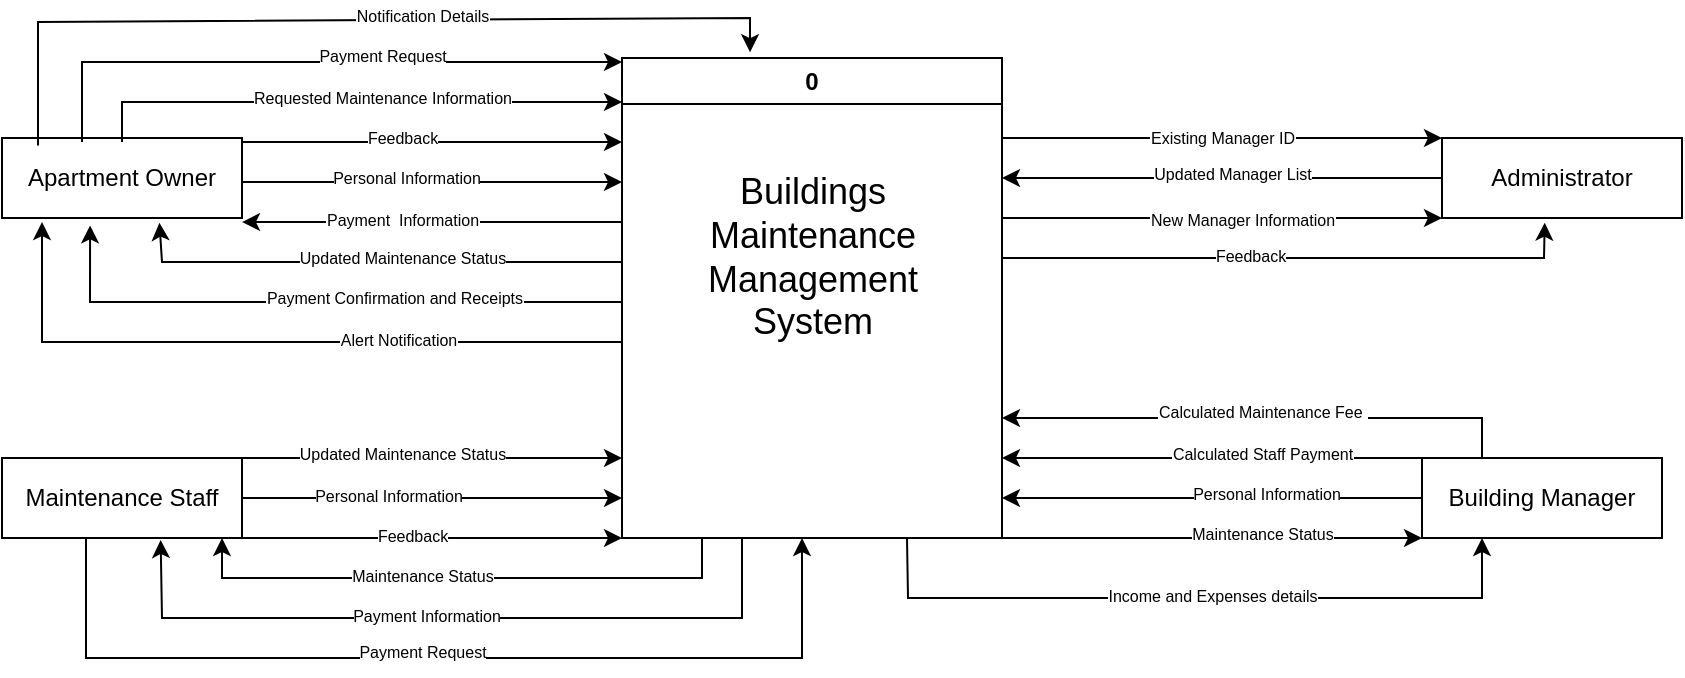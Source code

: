 <mxfile version="21.2.1" type="device" pages="2">
  <diagram name="Context Diagram" id="oFvQ2R1VrvWIncI7ZITo">
    <mxGraphModel dx="1020" dy="504" grid="1" gridSize="10" guides="1" tooltips="1" connect="1" arrows="1" fold="1" page="1" pageScale="1" pageWidth="850" pageHeight="1100" math="0" shadow="0">
      <root>
        <mxCell id="0" />
        <mxCell id="1" parent="0" />
        <mxCell id="L3Pe8TDeBO3ooyxJ8gfL-2" value="0" style="swimlane;whiteSpace=wrap;html=1;" parent="1" vertex="1">
          <mxGeometry x="310" y="120" width="190" height="240" as="geometry">
            <mxRectangle x="310" y="120" width="50" height="30" as="alternateBounds" />
          </mxGeometry>
        </mxCell>
        <mxCell id="L3Pe8TDeBO3ooyxJ8gfL-3" value="&lt;font style=&quot;font-size: 18px;&quot;&gt;Buildings &lt;br&gt;Maintenance &lt;br&gt;Management &lt;br&gt;System&lt;/font&gt;" style="text;html=1;align=center;verticalAlign=middle;resizable=0;points=[];autosize=1;strokeColor=none;fillColor=none;" parent="L3Pe8TDeBO3ooyxJ8gfL-2" vertex="1">
          <mxGeometry x="30" y="50" width="130" height="100" as="geometry" />
        </mxCell>
        <mxCell id="L3Pe8TDeBO3ooyxJ8gfL-5" value="Apartment Owner" style="rounded=0;whiteSpace=wrap;html=1;" parent="1" vertex="1">
          <mxGeometry y="160" width="120" height="40" as="geometry" />
        </mxCell>
        <mxCell id="L3Pe8TDeBO3ooyxJ8gfL-6" value="Maintenance Staff" style="rounded=0;whiteSpace=wrap;html=1;" parent="1" vertex="1">
          <mxGeometry y="320" width="120" height="40" as="geometry" />
        </mxCell>
        <mxCell id="L3Pe8TDeBO3ooyxJ8gfL-7" value="Administrator" style="rounded=0;whiteSpace=wrap;html=1;" parent="1" vertex="1">
          <mxGeometry x="720" y="160" width="120" height="40" as="geometry" />
        </mxCell>
        <mxCell id="L3Pe8TDeBO3ooyxJ8gfL-8" value="Building Manager" style="rounded=0;whiteSpace=wrap;html=1;" parent="1" vertex="1">
          <mxGeometry x="710" y="320" width="120" height="40" as="geometry" />
        </mxCell>
        <mxCell id="L3Pe8TDeBO3ooyxJ8gfL-11" value="" style="endArrow=classic;html=1;rounded=0;exitX=1;exitY=0;exitDx=0;exitDy=0;" parent="1" edge="1">
          <mxGeometry width="50" height="50" relative="1" as="geometry">
            <mxPoint x="120" y="162.01" as="sourcePoint" />
            <mxPoint x="310" y="162.01" as="targetPoint" />
          </mxGeometry>
        </mxCell>
        <mxCell id="iXkDOshVwGl5i9kmInNc-6" value="&lt;font style=&quot;font-size: 8px;&quot;&gt;Feedback&lt;/font&gt;" style="edgeLabel;html=1;align=center;verticalAlign=middle;resizable=0;points=[];" parent="L3Pe8TDeBO3ooyxJ8gfL-11" vertex="1" connectable="0">
          <mxGeometry x="-0.484" y="3" relative="1" as="geometry">
            <mxPoint x="31" as="offset" />
          </mxGeometry>
        </mxCell>
        <mxCell id="L3Pe8TDeBO3ooyxJ8gfL-14" value="" style="endArrow=classic;html=1;rounded=0;exitX=1;exitY=0.5;exitDx=0;exitDy=0;" parent="1" edge="1">
          <mxGeometry width="50" height="50" relative="1" as="geometry">
            <mxPoint x="120" y="182.01" as="sourcePoint" />
            <mxPoint x="310" y="182.01" as="targetPoint" />
          </mxGeometry>
        </mxCell>
        <mxCell id="iXkDOshVwGl5i9kmInNc-1" value="&lt;font style=&quot;font-size: 8px;&quot;&gt;Personal Information&lt;/font&gt;" style="edgeLabel;html=1;align=center;verticalAlign=middle;resizable=0;points=[];" parent="L3Pe8TDeBO3ooyxJ8gfL-14" vertex="1" connectable="0">
          <mxGeometry x="-0.137" y="3" relative="1" as="geometry">
            <mxPoint as="offset" />
          </mxGeometry>
        </mxCell>
        <mxCell id="L3Pe8TDeBO3ooyxJ8gfL-18" value="" style="endArrow=classic;html=1;rounded=0;entryX=0;entryY=0.25;entryDx=0;entryDy=0;exitX=0.5;exitY=0;exitDx=0;exitDy=0;" parent="1" edge="1">
          <mxGeometry width="50" height="50" relative="1" as="geometry">
            <mxPoint x="60" y="162.01" as="sourcePoint" />
            <mxPoint x="310" y="142.01" as="targetPoint" />
            <Array as="points">
              <mxPoint x="60" y="142.01" />
            </Array>
          </mxGeometry>
        </mxCell>
        <mxCell id="iXkDOshVwGl5i9kmInNc-10" value="&lt;font style=&quot;font-size: 8px;&quot;&gt;Requested Maintenance Information&lt;/font&gt;" style="edgeLabel;html=1;align=center;verticalAlign=middle;resizable=0;points=[];" parent="L3Pe8TDeBO3ooyxJ8gfL-18" vertex="1" connectable="0">
          <mxGeometry x="-0.007" y="3" relative="1" as="geometry">
            <mxPoint x="16" as="offset" />
          </mxGeometry>
        </mxCell>
        <mxCell id="L3Pe8TDeBO3ooyxJ8gfL-35" value="" style="endArrow=classic;html=1;rounded=0;exitX=1;exitY=0.5;exitDx=0;exitDy=0;" parent="1" source="L3Pe8TDeBO3ooyxJ8gfL-6" edge="1">
          <mxGeometry width="50" height="50" relative="1" as="geometry">
            <mxPoint x="170" y="380" as="sourcePoint" />
            <mxPoint x="310" y="340" as="targetPoint" />
          </mxGeometry>
        </mxCell>
        <mxCell id="iXkDOshVwGl5i9kmInNc-3" value="&lt;font style=&quot;font-size: 8px;&quot;&gt;Personal Information&lt;/font&gt;" style="edgeLabel;html=1;align=center;verticalAlign=middle;resizable=0;points=[];" parent="L3Pe8TDeBO3ooyxJ8gfL-35" vertex="1" connectable="0">
          <mxGeometry x="-0.232" y="2" relative="1" as="geometry">
            <mxPoint as="offset" />
          </mxGeometry>
        </mxCell>
        <mxCell id="L3Pe8TDeBO3ooyxJ8gfL-38" value="" style="endArrow=classic;html=1;rounded=0;exitX=1;exitY=0;exitDx=0;exitDy=0;" parent="1" source="L3Pe8TDeBO3ooyxJ8gfL-6" edge="1">
          <mxGeometry width="50" height="50" relative="1" as="geometry">
            <mxPoint x="170" y="460" as="sourcePoint" />
            <mxPoint x="310" y="320" as="targetPoint" />
          </mxGeometry>
        </mxCell>
        <mxCell id="iXkDOshVwGl5i9kmInNc-18" value="&lt;font style=&quot;font-size: 8px;&quot;&gt;Updated Maintenance Status&lt;/font&gt;" style="edgeLabel;html=1;align=center;verticalAlign=middle;resizable=0;points=[];" parent="L3Pe8TDeBO3ooyxJ8gfL-38" vertex="1" connectable="0">
          <mxGeometry x="-0.337" y="3" relative="1" as="geometry">
            <mxPoint x="17" as="offset" />
          </mxGeometry>
        </mxCell>
        <mxCell id="L3Pe8TDeBO3ooyxJ8gfL-40" value="" style="endArrow=classic;html=1;rounded=0;entryX=0;entryY=1;entryDx=0;entryDy=0;exitX=1;exitY=1;exitDx=0;exitDy=0;" parent="1" source="L3Pe8TDeBO3ooyxJ8gfL-6" target="L3Pe8TDeBO3ooyxJ8gfL-2" edge="1">
          <mxGeometry width="50" height="50" relative="1" as="geometry">
            <mxPoint x="260" y="470" as="sourcePoint" />
            <mxPoint x="310" y="420" as="targetPoint" />
          </mxGeometry>
        </mxCell>
        <mxCell id="iXkDOshVwGl5i9kmInNc-30" value="&lt;font style=&quot;font-size: 8px;&quot;&gt;Feedback&lt;/font&gt;" style="edgeLabel;html=1;align=center;verticalAlign=middle;resizable=0;points=[];" parent="L3Pe8TDeBO3ooyxJ8gfL-40" vertex="1" connectable="0">
          <mxGeometry x="-0.105" y="2" relative="1" as="geometry">
            <mxPoint as="offset" />
          </mxGeometry>
        </mxCell>
        <mxCell id="L3Pe8TDeBO3ooyxJ8gfL-46" value="" style="endArrow=classic;html=1;rounded=0;entryX=1;entryY=0.25;entryDx=0;entryDy=0;exitX=0;exitY=0.5;exitDx=0;exitDy=0;" parent="1" source="L3Pe8TDeBO3ooyxJ8gfL-7" target="L3Pe8TDeBO3ooyxJ8gfL-2" edge="1">
          <mxGeometry width="50" height="50" relative="1" as="geometry">
            <mxPoint x="600" y="280" as="sourcePoint" />
            <mxPoint x="650" y="230" as="targetPoint" />
          </mxGeometry>
        </mxCell>
        <mxCell id="iXkDOshVwGl5i9kmInNc-45" value="&lt;font style=&quot;font-size: 8px;&quot;&gt;Updated Manager List&lt;/font&gt;" style="edgeLabel;html=1;align=center;verticalAlign=middle;resizable=0;points=[];" parent="L3Pe8TDeBO3ooyxJ8gfL-46" vertex="1" connectable="0">
          <mxGeometry x="0.154" y="-3" relative="1" as="geometry">
            <mxPoint x="22" as="offset" />
          </mxGeometry>
        </mxCell>
        <mxCell id="L3Pe8TDeBO3ooyxJ8gfL-54" value="" style="endArrow=classic;html=1;rounded=0;exitX=0;exitY=0;exitDx=0;exitDy=0;" parent="1" source="L3Pe8TDeBO3ooyxJ8gfL-8" edge="1">
          <mxGeometry width="50" height="50" relative="1" as="geometry">
            <mxPoint x="630" y="330" as="sourcePoint" />
            <mxPoint x="500" y="320" as="targetPoint" />
          </mxGeometry>
        </mxCell>
        <mxCell id="iXkDOshVwGl5i9kmInNc-31" value="&lt;span style=&quot;font-size: 8px;&quot;&gt;Calculated Staff Payment&lt;/span&gt;" style="edgeLabel;html=1;align=center;verticalAlign=middle;resizable=0;points=[];" parent="L3Pe8TDeBO3ooyxJ8gfL-54" vertex="1" connectable="0">
          <mxGeometry x="-0.086" y="-3" relative="1" as="geometry">
            <mxPoint x="16" as="offset" />
          </mxGeometry>
        </mxCell>
        <mxCell id="L3Pe8TDeBO3ooyxJ8gfL-56" value="" style="endArrow=classic;html=1;rounded=0;exitX=0;exitY=0.5;exitDx=0;exitDy=0;" parent="1" source="L3Pe8TDeBO3ooyxJ8gfL-8" edge="1">
          <mxGeometry width="50" height="50" relative="1" as="geometry">
            <mxPoint x="660" y="410" as="sourcePoint" />
            <mxPoint x="500" y="340" as="targetPoint" />
          </mxGeometry>
        </mxCell>
        <mxCell id="iXkDOshVwGl5i9kmInNc-4" value="&lt;font style=&quot;font-size: 8px;&quot;&gt;Personal Information&lt;/font&gt;" style="edgeLabel;html=1;align=center;verticalAlign=middle;resizable=0;points=[];" parent="L3Pe8TDeBO3ooyxJ8gfL-56" vertex="1" connectable="0">
          <mxGeometry x="-0.257" y="-3" relative="1" as="geometry">
            <mxPoint as="offset" />
          </mxGeometry>
        </mxCell>
        <mxCell id="L3Pe8TDeBO3ooyxJ8gfL-72" value="" style="endArrow=classic;html=1;rounded=0;entryX=0.656;entryY=1.008;entryDx=0;entryDy=0;entryPerimeter=0;" parent="1" edge="1">
          <mxGeometry width="50" height="50" relative="1" as="geometry">
            <mxPoint x="310" y="222.01" as="sourcePoint" />
            <mxPoint x="78.72" y="202.33" as="targetPoint" />
            <Array as="points">
              <mxPoint x="80" y="222.01" />
            </Array>
          </mxGeometry>
        </mxCell>
        <mxCell id="iXkDOshVwGl5i9kmInNc-12" value="&lt;span style=&quot;font-size: 8px;&quot;&gt;Updated Maintenance Status&lt;/span&gt;" style="edgeLabel;html=1;align=center;verticalAlign=middle;resizable=0;points=[];" parent="L3Pe8TDeBO3ooyxJ8gfL-72" vertex="1" connectable="0">
          <mxGeometry x="0.121" y="-3" relative="1" as="geometry">
            <mxPoint x="30" as="offset" />
          </mxGeometry>
        </mxCell>
        <mxCell id="L3Pe8TDeBO3ooyxJ8gfL-74" value="" style="endArrow=classic;html=1;rounded=0;entryX=0.367;entryY=1.042;entryDx=0;entryDy=0;entryPerimeter=0;" parent="1" edge="1">
          <mxGeometry width="50" height="50" relative="1" as="geometry">
            <mxPoint x="310" y="242.01" as="sourcePoint" />
            <mxPoint x="44.04" y="203.69" as="targetPoint" />
            <Array as="points">
              <mxPoint x="44" y="242.01" />
            </Array>
          </mxGeometry>
        </mxCell>
        <mxCell id="iXkDOshVwGl5i9kmInNc-13" value="&lt;font style=&quot;font-size: 8px;&quot;&gt;Payment Confirmation and Receipts&lt;/font&gt;" style="edgeLabel;html=1;align=center;verticalAlign=middle;resizable=0;points=[];" parent="L3Pe8TDeBO3ooyxJ8gfL-74" vertex="1" connectable="0">
          <mxGeometry x="-0.251" y="-3" relative="1" as="geometry">
            <mxPoint as="offset" />
          </mxGeometry>
        </mxCell>
        <mxCell id="L3Pe8TDeBO3ooyxJ8gfL-79" value="" style="endArrow=classic;html=1;rounded=0;" parent="1" edge="1">
          <mxGeometry width="50" height="50" relative="1" as="geometry">
            <mxPoint x="350" y="360" as="sourcePoint" />
            <mxPoint x="110" y="360" as="targetPoint" />
            <Array as="points">
              <mxPoint x="350" y="380" />
              <mxPoint x="110" y="380" />
            </Array>
          </mxGeometry>
        </mxCell>
        <mxCell id="iXkDOshVwGl5i9kmInNc-27" value="&lt;font style=&quot;font-size: 8px;&quot;&gt;Maintenance Status&lt;/font&gt;" style="edgeLabel;html=1;align=center;verticalAlign=middle;resizable=0;points=[];" parent="L3Pe8TDeBO3ooyxJ8gfL-79" vertex="1" connectable="0">
          <mxGeometry x="-0.414" y="-2" relative="1" as="geometry">
            <mxPoint x="-78" as="offset" />
          </mxGeometry>
        </mxCell>
        <mxCell id="L3Pe8TDeBO3ooyxJ8gfL-81" value="" style="endArrow=classic;html=1;rounded=0;entryX=0.661;entryY=1.025;entryDx=0;entryDy=0;entryPerimeter=0;" parent="1" target="L3Pe8TDeBO3ooyxJ8gfL-6" edge="1">
          <mxGeometry width="50" height="50" relative="1" as="geometry">
            <mxPoint x="370" y="360" as="sourcePoint" />
            <mxPoint x="480" y="440" as="targetPoint" />
            <Array as="points">
              <mxPoint x="370" y="400" />
              <mxPoint x="80" y="400" />
            </Array>
          </mxGeometry>
        </mxCell>
        <mxCell id="iXkDOshVwGl5i9kmInNc-33" value="&lt;span style=&quot;font-size: 8px;&quot;&gt;Payment Information&lt;/span&gt;" style="edgeLabel;html=1;align=center;verticalAlign=middle;resizable=0;points=[];" parent="L3Pe8TDeBO3ooyxJ8gfL-81" vertex="1" connectable="0">
          <mxGeometry x="0.073" y="-2" relative="1" as="geometry">
            <mxPoint as="offset" />
          </mxGeometry>
        </mxCell>
        <mxCell id="L3Pe8TDeBO3ooyxJ8gfL-83" value="" style="endArrow=classic;html=1;rounded=0;entryX=0.428;entryY=1.058;entryDx=0;entryDy=0;entryPerimeter=0;" parent="1" target="L3Pe8TDeBO3ooyxJ8gfL-7" edge="1">
          <mxGeometry width="50" height="50" relative="1" as="geometry">
            <mxPoint x="500" y="220" as="sourcePoint" />
            <mxPoint x="771" y="200" as="targetPoint" />
            <Array as="points">
              <mxPoint x="771" y="220" />
            </Array>
          </mxGeometry>
        </mxCell>
        <mxCell id="iXkDOshVwGl5i9kmInNc-41" value="&lt;font style=&quot;font-size: 8px;&quot;&gt;Feedback&lt;/font&gt;" style="edgeLabel;html=1;align=center;verticalAlign=middle;resizable=0;points=[];" parent="L3Pe8TDeBO3ooyxJ8gfL-83" vertex="1" connectable="0">
          <mxGeometry x="-0.141" y="2" relative="1" as="geometry">
            <mxPoint as="offset" />
          </mxGeometry>
        </mxCell>
        <mxCell id="L3Pe8TDeBO3ooyxJ8gfL-86" value="" style="endArrow=classic;html=1;rounded=0;entryX=0.25;entryY=1;entryDx=0;entryDy=0;exitX=0.75;exitY=1;exitDx=0;exitDy=0;" parent="1" source="L3Pe8TDeBO3ooyxJ8gfL-2" target="L3Pe8TDeBO3ooyxJ8gfL-8" edge="1">
          <mxGeometry width="50" height="50" relative="1" as="geometry">
            <mxPoint x="480" y="360" as="sourcePoint" />
            <mxPoint x="700" y="410" as="targetPoint" />
            <Array as="points">
              <mxPoint x="453" y="390" />
              <mxPoint x="740" y="390" />
            </Array>
          </mxGeometry>
        </mxCell>
        <mxCell id="iXkDOshVwGl5i9kmInNc-32" value="&lt;font style=&quot;font-size: 8px;&quot;&gt;Income and Expenses details&lt;/font&gt;" style="edgeLabel;html=1;align=center;verticalAlign=middle;resizable=0;points=[];" parent="L3Pe8TDeBO3ooyxJ8gfL-86" vertex="1" connectable="0">
          <mxGeometry x="-0.067" y="2" relative="1" as="geometry">
            <mxPoint x="20" as="offset" />
          </mxGeometry>
        </mxCell>
        <mxCell id="iXkDOshVwGl5i9kmInNc-14" value="" style="endArrow=classic;html=1;rounded=0;" parent="1" edge="1">
          <mxGeometry width="50" height="50" relative="1" as="geometry">
            <mxPoint x="40" y="162.01" as="sourcePoint" />
            <mxPoint x="310" y="122.01" as="targetPoint" />
            <Array as="points">
              <mxPoint x="40" y="122.01" />
            </Array>
          </mxGeometry>
        </mxCell>
        <mxCell id="iXkDOshVwGl5i9kmInNc-15" value="&lt;font style=&quot;font-size: 8px;&quot;&gt;Payment Request&lt;/font&gt;" style="edgeLabel;html=1;align=center;verticalAlign=middle;resizable=0;points=[];" parent="iXkDOshVwGl5i9kmInNc-14" vertex="1" connectable="0">
          <mxGeometry x="0.045" y="4" relative="1" as="geometry">
            <mxPoint x="28" as="offset" />
          </mxGeometry>
        </mxCell>
        <mxCell id="iXkDOshVwGl5i9kmInNc-16" value="" style="endArrow=classic;html=1;rounded=0;entryX=1;entryY=1;entryDx=0;entryDy=0;exitX=0;exitY=0.5;exitDx=0;exitDy=0;" parent="1" edge="1">
          <mxGeometry width="50" height="50" relative="1" as="geometry">
            <mxPoint x="310" y="202.01" as="sourcePoint" />
            <mxPoint x="120" y="202.01" as="targetPoint" />
          </mxGeometry>
        </mxCell>
        <mxCell id="iXkDOshVwGl5i9kmInNc-17" value="&lt;font style=&quot;font-size: 8px;&quot;&gt;Payment&amp;nbsp; Information&lt;/font&gt;" style="edgeLabel;html=1;align=center;verticalAlign=middle;resizable=0;points=[];" parent="iXkDOshVwGl5i9kmInNc-16" vertex="1" connectable="0">
          <mxGeometry x="-0.126" y="-2" relative="1" as="geometry">
            <mxPoint x="-27" as="offset" />
          </mxGeometry>
        </mxCell>
        <mxCell id="iXkDOshVwGl5i9kmInNc-19" value="" style="endArrow=classic;html=1;rounded=0;exitX=0.15;exitY=0.042;exitDx=0;exitDy=0;exitPerimeter=0;entryX=0.337;entryY=-0.012;entryDx=0;entryDy=0;entryPerimeter=0;" parent="1" target="L3Pe8TDeBO3ooyxJ8gfL-2" edge="1">
          <mxGeometry width="50" height="50" relative="1" as="geometry">
            <mxPoint x="18" y="163.69" as="sourcePoint" />
            <mxPoint x="380" y="100" as="targetPoint" />
            <Array as="points">
              <mxPoint x="18" y="102.01" />
              <mxPoint x="374" y="100" />
            </Array>
          </mxGeometry>
        </mxCell>
        <mxCell id="iXkDOshVwGl5i9kmInNc-20" value="&lt;font style=&quot;font-size: 8px;&quot;&gt;Notification Details&lt;/font&gt;" style="edgeLabel;html=1;align=center;verticalAlign=middle;resizable=0;points=[];" parent="iXkDOshVwGl5i9kmInNc-19" vertex="1" connectable="0">
          <mxGeometry x="-0.183" y="4" relative="1" as="geometry">
            <mxPoint x="76" as="offset" />
          </mxGeometry>
        </mxCell>
        <mxCell id="iXkDOshVwGl5i9kmInNc-25" value="" style="endArrow=classic;html=1;rounded=0;exitX=0;exitY=0.75;exitDx=0;exitDy=0;" parent="1" edge="1">
          <mxGeometry width="50" height="50" relative="1" as="geometry">
            <mxPoint x="310" y="262.01" as="sourcePoint" />
            <mxPoint x="20" y="202.01" as="targetPoint" />
            <Array as="points">
              <mxPoint x="20" y="262.01" />
            </Array>
          </mxGeometry>
        </mxCell>
        <mxCell id="iXkDOshVwGl5i9kmInNc-26" value="&lt;font style=&quot;font-size: 8px;&quot;&gt;Alert Notification&lt;/font&gt;" style="edgeLabel;html=1;align=center;verticalAlign=middle;resizable=0;points=[];" parent="iXkDOshVwGl5i9kmInNc-25" vertex="1" connectable="0">
          <mxGeometry x="-0.36" y="-2" relative="1" as="geometry">
            <mxPoint as="offset" />
          </mxGeometry>
        </mxCell>
        <mxCell id="iXkDOshVwGl5i9kmInNc-36" value="" style="endArrow=classic;html=1;rounded=0;exitX=0.35;exitY=0.992;exitDx=0;exitDy=0;exitPerimeter=0;" parent="1" source="L3Pe8TDeBO3ooyxJ8gfL-6" edge="1">
          <mxGeometry width="50" height="50" relative="1" as="geometry">
            <mxPoint x="220" y="500" as="sourcePoint" />
            <mxPoint x="400" y="360" as="targetPoint" />
            <Array as="points">
              <mxPoint x="42" y="420" />
              <mxPoint x="400" y="420" />
            </Array>
          </mxGeometry>
        </mxCell>
        <mxCell id="iXkDOshVwGl5i9kmInNc-37" value="&lt;font style=&quot;font-size: 8px;&quot;&gt;Payment Request&lt;/font&gt;" style="edgeLabel;html=1;align=center;verticalAlign=middle;resizable=0;points=[];" parent="iXkDOshVwGl5i9kmInNc-36" vertex="1" connectable="0">
          <mxGeometry x="-0.087" y="4" relative="1" as="geometry">
            <mxPoint x="10" as="offset" />
          </mxGeometry>
        </mxCell>
        <mxCell id="iXkDOshVwGl5i9kmInNc-38" value="" style="endArrow=classic;html=1;rounded=0;exitX=1;exitY=1;exitDx=0;exitDy=0;" parent="1" source="L3Pe8TDeBO3ooyxJ8gfL-2" edge="1">
          <mxGeometry width="50" height="50" relative="1" as="geometry">
            <mxPoint x="660" y="410" as="sourcePoint" />
            <mxPoint x="710" y="360" as="targetPoint" />
          </mxGeometry>
        </mxCell>
        <mxCell id="iXkDOshVwGl5i9kmInNc-39" value="&lt;font style=&quot;font-size: 8px;&quot;&gt;Maintenance Status&lt;/font&gt;" style="edgeLabel;html=1;align=center;verticalAlign=middle;resizable=0;points=[];" parent="iXkDOshVwGl5i9kmInNc-38" vertex="1" connectable="0">
          <mxGeometry x="-0.219" y="3" relative="1" as="geometry">
            <mxPoint x="48" as="offset" />
          </mxGeometry>
        </mxCell>
        <mxCell id="iXkDOshVwGl5i9kmInNc-43" value="" style="endArrow=classic;html=1;rounded=0;" parent="1" edge="1">
          <mxGeometry width="50" height="50" relative="1" as="geometry">
            <mxPoint x="500" y="200" as="sourcePoint" />
            <mxPoint x="720" y="200" as="targetPoint" />
          </mxGeometry>
        </mxCell>
        <mxCell id="iXkDOshVwGl5i9kmInNc-44" value="&lt;font style=&quot;font-size: 8px;&quot;&gt;New Manager Information&lt;/font&gt;" style="edgeLabel;html=1;align=center;verticalAlign=middle;resizable=0;points=[];" parent="iXkDOshVwGl5i9kmInNc-43" vertex="1" connectable="0">
          <mxGeometry x="0.154" relative="1" as="geometry">
            <mxPoint x="-7" as="offset" />
          </mxGeometry>
        </mxCell>
        <mxCell id="iXkDOshVwGl5i9kmInNc-46" value="" style="endArrow=classic;html=1;rounded=0;entryX=0;entryY=0;entryDx=0;entryDy=0;" parent="1" target="L3Pe8TDeBO3ooyxJ8gfL-7" edge="1">
          <mxGeometry width="50" height="50" relative="1" as="geometry">
            <mxPoint x="500" y="160" as="sourcePoint" />
            <mxPoint x="550" y="110" as="targetPoint" />
          </mxGeometry>
        </mxCell>
        <mxCell id="iXkDOshVwGl5i9kmInNc-47" value="&lt;font style=&quot;font-size: 8px;&quot;&gt;Existing Manager ID&lt;/font&gt;" style="edgeLabel;html=1;align=center;verticalAlign=middle;resizable=0;points=[];" parent="iXkDOshVwGl5i9kmInNc-46" vertex="1" connectable="0">
          <mxGeometry x="-0.236" y="1" relative="1" as="geometry">
            <mxPoint x="26" as="offset" />
          </mxGeometry>
        </mxCell>
        <mxCell id="k1xyio1dSLziHlpzpzPS-1" value="" style="endArrow=classic;html=1;rounded=0;exitX=0.25;exitY=0;exitDx=0;exitDy=0;entryX=1;entryY=0.75;entryDx=0;entryDy=0;" parent="1" source="L3Pe8TDeBO3ooyxJ8gfL-8" target="L3Pe8TDeBO3ooyxJ8gfL-2" edge="1">
          <mxGeometry width="50" height="50" relative="1" as="geometry">
            <mxPoint x="670" y="300" as="sourcePoint" />
            <mxPoint x="720" y="250" as="targetPoint" />
            <Array as="points">
              <mxPoint x="740" y="300" />
            </Array>
          </mxGeometry>
        </mxCell>
        <mxCell id="00qFBZFcrMwOg4KirUq9-1" value="&lt;font style=&quot;font-size: 8px;&quot;&gt;Calculated Maintenance Fee&amp;nbsp;&lt;/font&gt;" style="edgeLabel;html=1;align=center;verticalAlign=middle;resizable=0;points=[];" parent="k1xyio1dSLziHlpzpzPS-1" vertex="1" connectable="0">
          <mxGeometry x="-0.1" y="-4" relative="1" as="geometry">
            <mxPoint x="-13" as="offset" />
          </mxGeometry>
        </mxCell>
      </root>
    </mxGraphModel>
  </diagram>
  <diagram id="xZYGLzNTDgtjCNvcOk3b" name="Level 0 Diagram">
    <mxGraphModel dx="1870" dy="504" grid="1" gridSize="10" guides="1" tooltips="1" connect="1" arrows="1" fold="1" page="1" pageScale="1" pageWidth="850" pageHeight="1100" math="0" shadow="0">
      <root>
        <mxCell id="0" />
        <mxCell id="1" parent="0" />
        <mxCell id="1H-J1vnFLVmHR9oLHASM-1" value="1" style="swimlane;whiteSpace=wrap;html=1;" parent="1" vertex="1">
          <mxGeometry x="390" y="260" width="80" height="80" as="geometry" />
        </mxCell>
        <mxCell id="1H-J1vnFLVmHR9oLHASM-2" value="&lt;font style=&quot;font-size: 10px;&quot;&gt;Register &lt;br&gt;Apartment&lt;br&gt;Owner&lt;/font&gt;" style="text;html=1;align=center;verticalAlign=middle;resizable=0;points=[];autosize=1;strokeColor=none;fillColor=none;" parent="1H-J1vnFLVmHR9oLHASM-1" vertex="1">
          <mxGeometry x="5" y="20" width="70" height="60" as="geometry" />
        </mxCell>
        <mxCell id="1H-J1vnFLVmHR9oLHASM-3" value="2" style="swimlane;whiteSpace=wrap;html=1;" parent="1" vertex="1">
          <mxGeometry x="390" y="10" width="80" height="80" as="geometry" />
        </mxCell>
        <mxCell id="1H-J1vnFLVmHR9oLHASM-4" value="&lt;span style=&quot;font-size: 10px;&quot;&gt;Register &lt;br&gt;Staff&lt;/span&gt;" style="text;html=1;align=center;verticalAlign=middle;resizable=0;points=[];autosize=1;strokeColor=none;fillColor=none;" parent="1H-J1vnFLVmHR9oLHASM-3" vertex="1">
          <mxGeometry x="5" y="30" width="60" height="40" as="geometry" />
        </mxCell>
        <mxCell id="1H-J1vnFLVmHR9oLHASM-6" value="3" style="swimlane;whiteSpace=wrap;html=1;" parent="1" vertex="1">
          <mxGeometry x="380" y="520" width="80" height="80" as="geometry" />
        </mxCell>
        <mxCell id="1H-J1vnFLVmHR9oLHASM-7" value="&lt;span style=&quot;font-size: 10px;&quot;&gt;Register&amp;nbsp;&lt;br&gt;Manager&lt;br&gt;&lt;/span&gt;" style="text;html=1;align=center;verticalAlign=middle;resizable=0;points=[];autosize=1;strokeColor=none;fillColor=none;" parent="1H-J1vnFLVmHR9oLHASM-6" vertex="1">
          <mxGeometry x="10" y="30" width="60" height="40" as="geometry" />
        </mxCell>
        <mxCell id="fLZH7KaSckWpPYL4Rc24-4" style="edgeStyle=orthogonalEdgeStyle;rounded=0;orthogonalLoop=1;jettySize=auto;html=1;exitX=0;exitY=0.75;exitDx=0;exitDy=0;entryX=0;entryY=0.5;entryDx=0;entryDy=0;" parent="1" source="1H-J1vnFLVmHR9oLHASM-8" target="1H-J1vnFLVmHR9oLHASM-32" edge="1">
          <mxGeometry relative="1" as="geometry">
            <Array as="points">
              <mxPoint x="-40" y="180" />
              <mxPoint x="-40" y="535" />
            </Array>
          </mxGeometry>
        </mxCell>
        <mxCell id="fLZH7KaSckWpPYL4Rc24-5" value="&lt;font style=&quot;font-size: 8px;&quot;&gt;Maintenance status&lt;/font&gt;" style="edgeLabel;html=1;align=center;verticalAlign=middle;resizable=0;points=[];" parent="fLZH7KaSckWpPYL4Rc24-4" vertex="1" connectable="0">
          <mxGeometry x="0.712" y="-2" relative="1" as="geometry">
            <mxPoint x="29" y="-2" as="offset" />
          </mxGeometry>
        </mxCell>
        <mxCell id="1H-J1vnFLVmHR9oLHASM-8" value="4" style="swimlane;whiteSpace=wrap;html=1;startSize=23;" parent="1" vertex="1">
          <mxGeometry x="170" y="120" width="80" height="80" as="geometry" />
        </mxCell>
        <mxCell id="1H-J1vnFLVmHR9oLHASM-9" value="&lt;span style=&quot;font-size: 10px;&quot;&gt;Create&amp;nbsp;&lt;br&gt;Request&lt;br&gt;&lt;/span&gt;" style="text;html=1;align=center;verticalAlign=middle;resizable=0;points=[];autosize=1;strokeColor=none;fillColor=none;" parent="1H-J1vnFLVmHR9oLHASM-8" vertex="1">
          <mxGeometry x="10" y="30" width="60" height="40" as="geometry" />
        </mxCell>
        <mxCell id="1H-J1vnFLVmHR9oLHASM-11" value="D1" style="swimlane;horizontal=0;whiteSpace=wrap;html=1;" parent="1" vertex="1">
          <mxGeometry x="590" y="280" width="80" height="40" as="geometry" />
        </mxCell>
        <mxCell id="1H-J1vnFLVmHR9oLHASM-12" value="&lt;font style=&quot;font-size: 10px;&quot;&gt;Owners&lt;/font&gt;" style="text;html=1;align=center;verticalAlign=middle;resizable=0;points=[];autosize=1;strokeColor=none;fillColor=none;" parent="1H-J1vnFLVmHR9oLHASM-11" vertex="1">
          <mxGeometry x="22.5" y="5" width="60" height="30" as="geometry" />
        </mxCell>
        <mxCell id="1H-J1vnFLVmHR9oLHASM-13" value="D2" style="swimlane;horizontal=0;whiteSpace=wrap;html=1;startSize=23;" parent="1" vertex="1">
          <mxGeometry x="700" y="30" width="80" height="40" as="geometry" />
        </mxCell>
        <mxCell id="1H-J1vnFLVmHR9oLHASM-14" value="&lt;font style=&quot;font-size: 10px;&quot;&gt;Staff&lt;/font&gt;" style="text;html=1;align=center;verticalAlign=middle;resizable=0;points=[];autosize=1;strokeColor=none;fillColor=none;" parent="1H-J1vnFLVmHR9oLHASM-13" vertex="1">
          <mxGeometry x="27.5" y="5" width="40" height="30" as="geometry" />
        </mxCell>
        <mxCell id="1H-J1vnFLVmHR9oLHASM-19" value="D3" style="swimlane;horizontal=0;whiteSpace=wrap;html=1;" parent="1" vertex="1">
          <mxGeometry x="590" y="515" width="90" height="40" as="geometry" />
        </mxCell>
        <mxCell id="a_dahPytw1IN6dLLckuR-1" style="edgeStyle=orthogonalEdgeStyle;rounded=0;orthogonalLoop=1;jettySize=auto;html=1;" parent="1H-J1vnFLVmHR9oLHASM-19" edge="1">
          <mxGeometry relative="1" as="geometry">
            <mxPoint x="-120" y="-350" as="targetPoint" />
            <mxPoint x="-440" y="20" as="sourcePoint" />
            <Array as="points">
              <mxPoint x="-460" y="20" />
              <mxPoint x="-460" y="-50" />
              <mxPoint x="190" y="-50" />
              <mxPoint x="190" y="-350" />
            </Array>
          </mxGeometry>
        </mxCell>
        <mxCell id="a_dahPytw1IN6dLLckuR-2" value="&lt;font style=&quot;font-size: 8px;&quot;&gt;Calculated maintenance fee&lt;/font&gt;" style="edgeLabel;html=1;align=center;verticalAlign=middle;resizable=0;points=[];" parent="a_dahPytw1IN6dLLckuR-1" vertex="1" connectable="0">
          <mxGeometry x="-0.038" y="-2" relative="1" as="geometry">
            <mxPoint x="90" y="-207" as="offset" />
          </mxGeometry>
        </mxCell>
        <mxCell id="1H-J1vnFLVmHR9oLHASM-20" value="&lt;font style=&quot;font-size: 10px;&quot;&gt;Managers&lt;/font&gt;" style="text;html=1;align=center;verticalAlign=middle;resizable=0;points=[];autosize=1;strokeColor=none;fillColor=none;" parent="1H-J1vnFLVmHR9oLHASM-19" vertex="1">
          <mxGeometry x="20" y="5" width="70" height="30" as="geometry" />
        </mxCell>
        <mxCell id="1H-J1vnFLVmHR9oLHASM-22" value="" style="endArrow=classic;html=1;rounded=0;entryX=0;entryY=0.5;entryDx=0;entryDy=0;" parent="1" target="1H-J1vnFLVmHR9oLHASM-11" edge="1">
          <mxGeometry width="50" height="50" relative="1" as="geometry">
            <mxPoint x="470" y="300" as="sourcePoint" />
            <mxPoint x="520" y="250" as="targetPoint" />
          </mxGeometry>
        </mxCell>
        <mxCell id="1H-J1vnFLVmHR9oLHASM-23" value="&lt;font style=&quot;font-size: 8px;&quot;&gt;New Owner&lt;/font&gt;" style="edgeLabel;html=1;align=center;verticalAlign=middle;resizable=0;points=[];" parent="1H-J1vnFLVmHR9oLHASM-22" vertex="1" connectable="0">
          <mxGeometry x="-0.14" y="3" relative="1" as="geometry">
            <mxPoint as="offset" />
          </mxGeometry>
        </mxCell>
        <mxCell id="1H-J1vnFLVmHR9oLHASM-25" value="" style="endArrow=classic;html=1;rounded=0;entryX=0;entryY=0.5;entryDx=0;entryDy=0;" parent="1" target="1H-J1vnFLVmHR9oLHASM-13" edge="1">
          <mxGeometry width="50" height="50" relative="1" as="geometry">
            <mxPoint x="470" y="50" as="sourcePoint" />
            <mxPoint x="520" as="targetPoint" />
          </mxGeometry>
        </mxCell>
        <mxCell id="1H-J1vnFLVmHR9oLHASM-26" value="&lt;font style=&quot;font-size: 8px;&quot;&gt;New Staff&lt;/font&gt;" style="edgeLabel;html=1;align=center;verticalAlign=middle;resizable=0;points=[];" parent="1H-J1vnFLVmHR9oLHASM-25" vertex="1" connectable="0">
          <mxGeometry x="-0.2" y="2" relative="1" as="geometry">
            <mxPoint as="offset" />
          </mxGeometry>
        </mxCell>
        <mxCell id="1H-J1vnFLVmHR9oLHASM-27" value="" style="endArrow=classic;html=1;rounded=0;entryX=0;entryY=0.75;entryDx=0;entryDy=0;" parent="1" target="1H-J1vnFLVmHR9oLHASM-19" edge="1">
          <mxGeometry width="50" height="50" relative="1" as="geometry">
            <mxPoint x="460" y="545" as="sourcePoint" />
            <mxPoint x="570" y="520" as="targetPoint" />
          </mxGeometry>
        </mxCell>
        <mxCell id="1H-J1vnFLVmHR9oLHASM-28" value="&lt;font style=&quot;font-size: 8px;&quot;&gt;New Manager&lt;/font&gt;" style="edgeLabel;html=1;align=center;verticalAlign=middle;resizable=0;points=[];" parent="1H-J1vnFLVmHR9oLHASM-27" vertex="1" connectable="0">
          <mxGeometry x="-0.139" y="3" relative="1" as="geometry">
            <mxPoint as="offset" />
          </mxGeometry>
        </mxCell>
        <mxCell id="NK5NWfniCe9yFGjtRtD7-1" style="edgeStyle=orthogonalEdgeStyle;rounded=0;orthogonalLoop=1;jettySize=auto;html=1;exitX=0;exitY=0.25;exitDx=0;exitDy=0;entryX=1;entryY=0.5;entryDx=0;entryDy=0;" parent="1" source="1H-J1vnFLVmHR9oLHASM-30" target="CssGr3oiYAoxI9ABAp9t-55" edge="1">
          <mxGeometry relative="1" as="geometry">
            <mxPoint x="-230" y="180" as="targetPoint" />
            <Array as="points">
              <mxPoint y="288" />
              <mxPoint y="150" />
            </Array>
          </mxGeometry>
        </mxCell>
        <mxCell id="NK5NWfniCe9yFGjtRtD7-2" value="&lt;font style=&quot;font-size: 8px;&quot;&gt;Feedback&lt;/font&gt;" style="edgeLabel;html=1;align=center;verticalAlign=middle;resizable=0;points=[];" parent="NK5NWfniCe9yFGjtRtD7-1" vertex="1" connectable="0">
          <mxGeometry x="0.186" y="1" relative="1" as="geometry">
            <mxPoint x="-26" y="-1" as="offset" />
          </mxGeometry>
        </mxCell>
        <mxCell id="NK5NWfniCe9yFGjtRtD7-12" style="edgeStyle=orthogonalEdgeStyle;rounded=0;orthogonalLoop=1;jettySize=auto;html=1;exitX=1;exitY=0;exitDx=0;exitDy=0;" parent="1" source="1H-J1vnFLVmHR9oLHASM-30" edge="1">
          <mxGeometry relative="1" as="geometry">
            <mxPoint x="400" y="200" as="targetPoint" />
          </mxGeometry>
        </mxCell>
        <mxCell id="NK5NWfniCe9yFGjtRtD7-15" value="&lt;font style=&quot;font-size: 8px;&quot;&gt;Payment information&lt;/font&gt;" style="edgeLabel;html=1;align=center;verticalAlign=middle;resizable=0;points=[];" parent="NK5NWfniCe9yFGjtRtD7-12" vertex="1" connectable="0">
          <mxGeometry x="0.157" y="1" relative="1" as="geometry">
            <mxPoint as="offset" />
          </mxGeometry>
        </mxCell>
        <mxCell id="1H-J1vnFLVmHR9oLHASM-30" value="Apartment Owner" style="rounded=0;whiteSpace=wrap;html=1;" parent="1" vertex="1">
          <mxGeometry x="140" y="280" width="80" height="30" as="geometry" />
        </mxCell>
        <mxCell id="Yd1rzrHCVYDKVOqnhtfJ-3" style="edgeStyle=orthogonalEdgeStyle;rounded=0;orthogonalLoop=1;jettySize=auto;html=1;exitX=0;exitY=0.25;exitDx=0;exitDy=0;entryX=1.024;entryY=0.513;entryDx=0;entryDy=0;entryPerimeter=0;" parent="1" source="1H-J1vnFLVmHR9oLHASM-31" target="CssGr3oiYAoxI9ABAp9t-4" edge="1">
          <mxGeometry relative="1" as="geometry">
            <mxPoint x="-90" y="118" as="targetPoint" />
            <Array as="points">
              <mxPoint x="140" y="40" />
              <mxPoint y="40" />
              <mxPoint y="86" />
            </Array>
          </mxGeometry>
        </mxCell>
        <mxCell id="Yd1rzrHCVYDKVOqnhtfJ-4" value="&lt;font style=&quot;font-size: 8px;&quot;&gt;New maintenance status&lt;/font&gt;" style="edgeLabel;html=1;align=center;verticalAlign=middle;resizable=0;points=[];" parent="Yd1rzrHCVYDKVOqnhtfJ-3" vertex="1" connectable="0">
          <mxGeometry x="-0.28" relative="1" as="geometry">
            <mxPoint x="-35" y="20" as="offset" />
          </mxGeometry>
        </mxCell>
        <mxCell id="NK5NWfniCe9yFGjtRtD7-6" style="edgeStyle=orthogonalEdgeStyle;rounded=0;orthogonalLoop=1;jettySize=auto;html=1;exitX=0.75;exitY=1;exitDx=0;exitDy=0;entryX=0;entryY=0.25;entryDx=0;entryDy=0;" parent="1" source="1H-J1vnFLVmHR9oLHASM-31" target="cXenZpn4Pg_Liz5mcrBC-1" edge="1">
          <mxGeometry relative="1" as="geometry">
            <mxPoint x="380" y="130" as="targetPoint" />
            <Array as="points">
              <mxPoint x="200" y="80" />
              <mxPoint x="370" y="80" />
              <mxPoint x="370" y="140" />
            </Array>
          </mxGeometry>
        </mxCell>
        <mxCell id="NK5NWfniCe9yFGjtRtD7-7" value="&lt;font style=&quot;font-size: 8px;&quot;&gt;Payment request&lt;/font&gt;" style="edgeLabel;html=1;align=center;verticalAlign=middle;resizable=0;points=[];" parent="NK5NWfniCe9yFGjtRtD7-6" vertex="1" connectable="0">
          <mxGeometry x="-0.12" y="1" relative="1" as="geometry">
            <mxPoint as="offset" />
          </mxGeometry>
        </mxCell>
        <mxCell id="1H-J1vnFLVmHR9oLHASM-31" value="Maintenance&lt;br&gt;Staff" style="rounded=0;whiteSpace=wrap;html=1;" parent="1" vertex="1">
          <mxGeometry x="140" y="35" width="80" height="30" as="geometry" />
        </mxCell>
        <mxCell id="1H-J1vnFLVmHR9oLHASM-32" value="Building&lt;br&gt;Manager" style="rounded=0;whiteSpace=wrap;html=1;" parent="1" vertex="1">
          <mxGeometry x="80" y="520" width="80" height="30" as="geometry" />
        </mxCell>
        <mxCell id="WKJKI2Y7kjdpy5lxlUF--1" style="edgeStyle=orthogonalEdgeStyle;rounded=0;orthogonalLoop=1;jettySize=auto;html=1;exitX=0.75;exitY=0;exitDx=0;exitDy=0;entryX=-0.021;entryY=1.004;entryDx=0;entryDy=0;entryPerimeter=0;" parent="1" edge="1">
          <mxGeometry relative="1" as="geometry">
            <mxPoint x="-140.0" y="480.16" as="targetPoint" />
            <mxPoint x="-238.32" y="520" as="sourcePoint" />
            <Array as="points">
              <mxPoint x="-208.32" y="520" />
              <mxPoint x="-208.32" y="480" />
            </Array>
          </mxGeometry>
        </mxCell>
        <mxCell id="WKJKI2Y7kjdpy5lxlUF--2" value="&lt;font style=&quot;font-size: 8px;&quot;&gt;New manager details&lt;/font&gt;" style="edgeLabel;html=1;align=center;verticalAlign=middle;resizable=0;points=[];" parent="WKJKI2Y7kjdpy5lxlUF--1" vertex="1" connectable="0">
          <mxGeometry x="0.156" y="1" relative="1" as="geometry">
            <mxPoint x="-2" y="21" as="offset" />
          </mxGeometry>
        </mxCell>
        <mxCell id="1H-J1vnFLVmHR9oLHASM-33" value="Administrator" style="rounded=0;whiteSpace=wrap;html=1;" parent="1" vertex="1">
          <mxGeometry x="-300" y="520" width="80" height="30" as="geometry" />
        </mxCell>
        <mxCell id="1H-J1vnFLVmHR9oLHASM-36" value="" style="endArrow=classic;html=1;rounded=0;exitX=1;exitY=0.25;exitDx=0;exitDy=0;" parent="1" source="1H-J1vnFLVmHR9oLHASM-30" edge="1">
          <mxGeometry width="50" height="50" relative="1" as="geometry">
            <mxPoint x="90" y="290" as="sourcePoint" />
            <mxPoint x="390" y="290" as="targetPoint" />
          </mxGeometry>
        </mxCell>
        <mxCell id="1H-J1vnFLVmHR9oLHASM-37" value="&lt;font style=&quot;font-size: 8px;&quot;&gt;Personal Information&lt;/font&gt;" style="edgeLabel;html=1;align=center;verticalAlign=middle;resizable=0;points=[];" parent="1H-J1vnFLVmHR9oLHASM-36" vertex="1" connectable="0">
          <mxGeometry x="-0.307" y="3" relative="1" as="geometry">
            <mxPoint as="offset" />
          </mxGeometry>
        </mxCell>
        <mxCell id="1H-J1vnFLVmHR9oLHASM-40" value="" style="endArrow=classic;html=1;rounded=0;entryX=0.017;entryY=0.292;entryDx=0;entryDy=0;entryPerimeter=0;" parent="1" target="1H-J1vnFLVmHR9oLHASM-4" edge="1">
          <mxGeometry width="50" height="50" relative="1" as="geometry">
            <mxPoint x="220" y="50" as="sourcePoint" />
            <mxPoint x="270" as="targetPoint" />
          </mxGeometry>
        </mxCell>
        <mxCell id="1H-J1vnFLVmHR9oLHASM-41" value="&lt;font style=&quot;font-size: 8px;&quot;&gt;Personal Information&lt;/font&gt;" style="edgeLabel;html=1;align=center;verticalAlign=middle;resizable=0;points=[];" parent="1H-J1vnFLVmHR9oLHASM-40" vertex="1" connectable="0">
          <mxGeometry x="-0.383" y="1" relative="1" as="geometry">
            <mxPoint x="16" as="offset" />
          </mxGeometry>
        </mxCell>
        <mxCell id="1H-J1vnFLVmHR9oLHASM-42" value="" style="endArrow=classic;html=1;rounded=0;exitX=1;exitY=0.75;exitDx=0;exitDy=0;" parent="1" source="1H-J1vnFLVmHR9oLHASM-32" edge="1">
          <mxGeometry width="50" height="50" relative="1" as="geometry">
            <mxPoint x="160" y="530" as="sourcePoint" />
            <mxPoint x="380" y="543" as="targetPoint" />
          </mxGeometry>
        </mxCell>
        <mxCell id="1H-J1vnFLVmHR9oLHASM-43" value="&lt;font style=&quot;font-size: 8px;&quot;&gt;Personal Information&lt;/font&gt;" style="edgeLabel;html=1;align=center;verticalAlign=middle;resizable=0;points=[];" parent="1H-J1vnFLVmHR9oLHASM-42" vertex="1" connectable="0">
          <mxGeometry x="-0.243" y="3" relative="1" as="geometry">
            <mxPoint as="offset" />
          </mxGeometry>
        </mxCell>
        <mxCell id="NK5NWfniCe9yFGjtRtD7-9" style="edgeStyle=orthogonalEdgeStyle;rounded=0;orthogonalLoop=1;jettySize=auto;html=1;entryX=0.25;entryY=1;entryDx=0;entryDy=0;" parent="1" source="cXenZpn4Pg_Liz5mcrBC-1" target="1H-J1vnFLVmHR9oLHASM-31" edge="1">
          <mxGeometry relative="1" as="geometry">
            <mxPoint x="160" y="100" as="targetPoint" />
            <Array as="points">
              <mxPoint x="320" y="160" />
              <mxPoint x="320" y="100" />
              <mxPoint x="160" y="100" />
            </Array>
          </mxGeometry>
        </mxCell>
        <mxCell id="NK5NWfniCe9yFGjtRtD7-10" value="&lt;font style=&quot;font-size: 8px;&quot;&gt;Payment information&lt;/font&gt;" style="edgeLabel;html=1;align=center;verticalAlign=middle;resizable=0;points=[];" parent="NK5NWfniCe9yFGjtRtD7-9" vertex="1" connectable="0">
          <mxGeometry x="0.057" y="1" relative="1" as="geometry">
            <mxPoint as="offset" />
          </mxGeometry>
        </mxCell>
        <mxCell id="NK5NWfniCe9yFGjtRtD7-11" style="edgeStyle=orthogonalEdgeStyle;rounded=0;orthogonalLoop=1;jettySize=auto;html=1;exitX=0;exitY=0.75;exitDx=0;exitDy=0;entryX=0.75;entryY=0;entryDx=0;entryDy=0;" parent="1" source="cXenZpn4Pg_Liz5mcrBC-1" target="1H-J1vnFLVmHR9oLHASM-30" edge="1">
          <mxGeometry relative="1" as="geometry">
            <mxPoint x="280" y="250" as="targetPoint" />
            <Array as="points">
              <mxPoint x="270" y="180" />
              <mxPoint x="270" y="210" />
              <mxPoint x="200" y="210" />
            </Array>
          </mxGeometry>
        </mxCell>
        <mxCell id="NK5NWfniCe9yFGjtRtD7-14" value="&lt;font style=&quot;font-size: 8px;&quot;&gt;Payment request&lt;/font&gt;" style="edgeLabel;html=1;align=center;verticalAlign=middle;resizable=0;points=[];" parent="NK5NWfniCe9yFGjtRtD7-11" vertex="1" connectable="0">
          <mxGeometry x="-0.389" y="1" relative="1" as="geometry">
            <mxPoint x="18" as="offset" />
          </mxGeometry>
        </mxCell>
        <mxCell id="NK5NWfniCe9yFGjtRtD7-16" style="edgeStyle=orthogonalEdgeStyle;rounded=0;orthogonalLoop=1;jettySize=auto;html=1;exitX=1;exitY=0.5;exitDx=0;exitDy=0;" parent="1" source="cXenZpn4Pg_Liz5mcrBC-1" edge="1">
          <mxGeometry relative="1" as="geometry">
            <mxPoint x="640" y="280" as="targetPoint" />
            <Array as="points">
              <mxPoint x="470" y="190" />
              <mxPoint x="640" y="190" />
            </Array>
          </mxGeometry>
        </mxCell>
        <mxCell id="NK5NWfniCe9yFGjtRtD7-17" value="&lt;font style=&quot;font-size: 8px;&quot;&gt;Owner payments&lt;/font&gt;" style="edgeLabel;html=1;align=center;verticalAlign=middle;resizable=0;points=[];" parent="NK5NWfniCe9yFGjtRtD7-16" vertex="1" connectable="0">
          <mxGeometry x="0.44" y="1" relative="1" as="geometry">
            <mxPoint x="2" y="21" as="offset" />
          </mxGeometry>
        </mxCell>
        <mxCell id="t_ggYT64HE8Njan9ji1C-1" style="edgeStyle=orthogonalEdgeStyle;rounded=0;orthogonalLoop=1;jettySize=auto;html=1;exitX=1;exitY=0;exitDx=0;exitDy=0;entryX=0.75;entryY=0;entryDx=0;entryDy=0;" parent="1" source="cXenZpn4Pg_Liz5mcrBC-1" target="1H-J1vnFLVmHR9oLHASM-32" edge="1">
          <mxGeometry relative="1" as="geometry">
            <mxPoint x="180" y="490" as="targetPoint" />
            <Array as="points">
              <mxPoint x="470" y="140" />
              <mxPoint x="850" y="140" />
              <mxPoint x="850" y="490" />
              <mxPoint x="140" y="490" />
            </Array>
          </mxGeometry>
        </mxCell>
        <mxCell id="t_ggYT64HE8Njan9ji1C-2" value="&lt;font style=&quot;font-size: 8px;&quot;&gt;Income/expenses details&lt;/font&gt;" style="edgeLabel;html=1;align=center;verticalAlign=middle;resizable=0;points=[];" parent="t_ggYT64HE8Njan9ji1C-1" vertex="1" connectable="0">
          <mxGeometry x="0.609" relative="1" as="geometry">
            <mxPoint as="offset" />
          </mxGeometry>
        </mxCell>
        <mxCell id="cXenZpn4Pg_Liz5mcrBC-1" value="6" style="swimlane;whiteSpace=wrap;html=1;startSize=23;" parent="1" vertex="1">
          <mxGeometry x="390" y="120" width="80" height="80" as="geometry" />
        </mxCell>
        <mxCell id="cXenZpn4Pg_Liz5mcrBC-2" value="&lt;span style=&quot;font-size: 10px;&quot;&gt;Process&lt;br&gt;Payment&lt;br&gt;&lt;/span&gt;" style="text;html=1;align=center;verticalAlign=middle;resizable=0;points=[];autosize=1;strokeColor=none;fillColor=none;" parent="cXenZpn4Pg_Liz5mcrBC-1" vertex="1">
          <mxGeometry x="10" y="30" width="60" height="40" as="geometry" />
        </mxCell>
        <mxCell id="CssGr3oiYAoxI9ABAp9t-3" value="5" style="swimlane;whiteSpace=wrap;html=1;startSize=23;" parent="1" vertex="1">
          <mxGeometry x="-190" y="35" width="80" height="80" as="geometry" />
        </mxCell>
        <mxCell id="CssGr3oiYAoxI9ABAp9t-4" value="&lt;span style=&quot;font-size: 10px;&quot;&gt;Update&lt;br&gt;Maintenance&amp;nbsp;&lt;br&gt;Status&lt;br&gt;&lt;/span&gt;" style="text;html=1;align=center;verticalAlign=middle;resizable=0;points=[];autosize=1;strokeColor=none;fillColor=none;" parent="CssGr3oiYAoxI9ABAp9t-3" vertex="1">
          <mxGeometry y="20" width="80" height="60" as="geometry" />
        </mxCell>
        <mxCell id="CssGr3oiYAoxI9ABAp9t-34" value="" style="endArrow=classic;html=1;rounded=0;exitX=0.75;exitY=1;exitDx=0;exitDy=0;" parent="1" source="1H-J1vnFLVmHR9oLHASM-32" edge="1">
          <mxGeometry width="50" height="50" relative="1" as="geometry">
            <mxPoint x="980" y="240" as="sourcePoint" />
            <mxPoint x="630" y="560" as="targetPoint" />
            <Array as="points">
              <mxPoint x="140" y="620" />
              <mxPoint x="400" y="620" />
              <mxPoint x="630" y="620" />
              <mxPoint x="630" y="600" />
            </Array>
          </mxGeometry>
        </mxCell>
        <mxCell id="CssGr3oiYAoxI9ABAp9t-35" value="&lt;font style=&quot;font-size: 8px;&quot;&gt;Requested Past Expenses&lt;/font&gt;" style="edgeLabel;html=1;align=center;verticalAlign=middle;resizable=0;points=[];" parent="CssGr3oiYAoxI9ABAp9t-34" vertex="1" connectable="0">
          <mxGeometry x="-0.469" y="3" relative="1" as="geometry">
            <mxPoint x="45" as="offset" />
          </mxGeometry>
        </mxCell>
        <mxCell id="CssGr3oiYAoxI9ABAp9t-36" value="" style="endArrow=classic;html=1;rounded=0;entryX=0.25;entryY=1;entryDx=0;entryDy=0;exitX=0.75;exitY=1;exitDx=0;exitDy=0;" parent="1" source="1H-J1vnFLVmHR9oLHASM-19" target="1H-J1vnFLVmHR9oLHASM-32" edge="1">
          <mxGeometry width="50" height="50" relative="1" as="geometry">
            <mxPoint x="658" y="570" as="sourcePoint" />
            <mxPoint x="160" y="800" as="targetPoint" />
            <Array as="points">
              <mxPoint x="658" y="640" />
              <mxPoint x="400" y="640" />
              <mxPoint x="100" y="640" />
            </Array>
          </mxGeometry>
        </mxCell>
        <mxCell id="CssGr3oiYAoxI9ABAp9t-37" value="&lt;font style=&quot;font-size: 8px;&quot;&gt;Viewing Past Expenses&lt;/font&gt;" style="edgeLabel;html=1;align=center;verticalAlign=middle;resizable=0;points=[];" parent="CssGr3oiYAoxI9ABAp9t-36" vertex="1" connectable="0">
          <mxGeometry x="0.451" y="-1" relative="1" as="geometry">
            <mxPoint x="-1" as="offset" />
          </mxGeometry>
        </mxCell>
        <mxCell id="NK5NWfniCe9yFGjtRtD7-18" style="edgeStyle=orthogonalEdgeStyle;rounded=0;orthogonalLoop=1;jettySize=auto;html=1;entryX=0.75;entryY=1;entryDx=0;entryDy=0;exitX=0.935;exitY=0.983;exitDx=0;exitDy=0;exitPerimeter=0;" parent="1" source="CssGr3oiYAoxI9ABAp9t-39" target="1H-J1vnFLVmHR9oLHASM-11" edge="1">
          <mxGeometry relative="1" as="geometry">
            <mxPoint x="650" y="330" as="targetPoint" />
            <mxPoint x="80" y="410" as="sourcePoint" />
            <Array as="points">
              <mxPoint x="130" y="409" />
              <mxPoint x="650" y="410" />
            </Array>
          </mxGeometry>
        </mxCell>
        <mxCell id="NK5NWfniCe9yFGjtRtD7-20" value="&lt;font style=&quot;font-size: 8px;&quot;&gt;Requested payment details&lt;/font&gt;" style="edgeLabel;html=1;align=center;verticalAlign=middle;resizable=0;points=[];" parent="NK5NWfniCe9yFGjtRtD7-18" vertex="1" connectable="0">
          <mxGeometry x="-0.525" relative="1" as="geometry">
            <mxPoint x="88" as="offset" />
          </mxGeometry>
        </mxCell>
        <mxCell id="ZLW7XOAOehMbkPspJQP--1" style="edgeStyle=orthogonalEdgeStyle;rounded=0;orthogonalLoop=1;jettySize=auto;html=1;exitX=0.5;exitY=0;exitDx=0;exitDy=0;entryX=0;entryY=0.75;entryDx=0;entryDy=0;" parent="1" source="CssGr3oiYAoxI9ABAp9t-38" target="1H-J1vnFLVmHR9oLHASM-30" edge="1">
          <mxGeometry relative="1" as="geometry">
            <mxPoint x="30" y="310" as="targetPoint" />
          </mxGeometry>
        </mxCell>
        <mxCell id="ZLW7XOAOehMbkPspJQP--2" value="&lt;font style=&quot;font-size: 8px;&quot;&gt;Displayed payment history&lt;/font&gt;" style="edgeLabel;html=1;align=center;verticalAlign=middle;resizable=0;points=[];" parent="ZLW7XOAOehMbkPspJQP--1" vertex="1" connectable="0">
          <mxGeometry x="-0.573" y="-1" relative="1" as="geometry">
            <mxPoint x="-1" y="7" as="offset" />
          </mxGeometry>
        </mxCell>
        <mxCell id="CssGr3oiYAoxI9ABAp9t-38" value="7" style="swimlane;whiteSpace=wrap;html=1;" parent="1" vertex="1">
          <mxGeometry x="-10" y="340" width="80" height="80" as="geometry" />
        </mxCell>
        <mxCell id="CssGr3oiYAoxI9ABAp9t-39" value="&lt;span style=&quot;font-size: 10px;&quot;&gt;View Payment&amp;nbsp;&lt;br&gt;History&lt;br&gt;&lt;/span&gt;" style="text;html=1;align=center;verticalAlign=middle;resizable=0;points=[];autosize=1;strokeColor=none;fillColor=none;" parent="CssGr3oiYAoxI9ABAp9t-38" vertex="1">
          <mxGeometry x="-5" y="30" width="90" height="40" as="geometry" />
        </mxCell>
        <mxCell id="CssGr3oiYAoxI9ABAp9t-41" value="" style="endArrow=classic;html=1;rounded=0;exitX=0.25;exitY=1;exitDx=0;exitDy=0;entryX=1;entryY=0.25;entryDx=0;entryDy=0;" parent="1" source="1H-J1vnFLVmHR9oLHASM-30" target="CssGr3oiYAoxI9ABAp9t-38" edge="1">
          <mxGeometry width="50" height="50" relative="1" as="geometry">
            <mxPoint x="160" y="340" as="sourcePoint" />
            <mxPoint x="-160" y="560" as="targetPoint" />
            <Array as="points">
              <mxPoint x="160" y="360" />
            </Array>
          </mxGeometry>
        </mxCell>
        <mxCell id="CssGr3oiYAoxI9ABAp9t-42" value="&lt;font style=&quot;font-size: 8px;&quot;&gt;Requested Payment History&lt;/font&gt;" style="edgeLabel;html=1;align=center;verticalAlign=middle;resizable=0;points=[];" parent="CssGr3oiYAoxI9ABAp9t-41" vertex="1" connectable="0">
          <mxGeometry x="-0.508" y="-1" relative="1" as="geometry">
            <mxPoint x="1" y="-4" as="offset" />
          </mxGeometry>
        </mxCell>
        <mxCell id="CssGr3oiYAoxI9ABAp9t-46" value="" style="endArrow=classic;html=1;rounded=0;exitX=0.158;exitY=1.167;exitDx=0;exitDy=0;exitPerimeter=0;" parent="1" source="1H-J1vnFLVmHR9oLHASM-12" edge="1">
          <mxGeometry width="50" height="50" relative="1" as="geometry">
            <mxPoint x="-20" y="690" as="sourcePoint" />
            <mxPoint x="70" y="380" as="targetPoint" />
            <Array as="points">
              <mxPoint x="622" y="380" />
              <mxPoint x="440" y="380" />
              <mxPoint x="270" y="380" />
              <mxPoint x="120" y="380" />
            </Array>
          </mxGeometry>
        </mxCell>
        <mxCell id="CssGr3oiYAoxI9ABAp9t-47" value="&lt;font style=&quot;font-size: 8px;&quot;&gt;Payment details&lt;/font&gt;" style="edgeLabel;html=1;align=center;verticalAlign=middle;resizable=0;points=[];" parent="CssGr3oiYAoxI9ABAp9t-46" vertex="1" connectable="0">
          <mxGeometry x="0.188" y="-1" relative="1" as="geometry">
            <mxPoint as="offset" />
          </mxGeometry>
        </mxCell>
        <mxCell id="CssGr3oiYAoxI9ABAp9t-53" value="" style="endArrow=classic;html=1;rounded=0;entryX=0.5;entryY=0;entryDx=0;entryDy=0;" parent="1" target="1H-J1vnFLVmHR9oLHASM-32" edge="1">
          <mxGeometry width="50" height="50" relative="1" as="geometry">
            <mxPoint x="670" y="303" as="sourcePoint" />
            <mxPoint x="770" y="630" as="targetPoint" />
            <Array as="points">
              <mxPoint x="720" y="303" />
              <mxPoint x="720" y="450" />
              <mxPoint x="440" y="450" />
              <mxPoint x="120" y="450" />
            </Array>
          </mxGeometry>
        </mxCell>
        <mxCell id="CssGr3oiYAoxI9ABAp9t-54" value="&lt;font style=&quot;font-size: 8px;&quot;&gt;Viewing Payment History&lt;/font&gt;" style="edgeLabel;html=1;align=center;verticalAlign=middle;resizable=0;points=[];" parent="CssGr3oiYAoxI9ABAp9t-53" vertex="1" connectable="0">
          <mxGeometry x="0.422" y="-5" relative="1" as="geometry">
            <mxPoint as="offset" />
          </mxGeometry>
        </mxCell>
        <mxCell id="CssGr3oiYAoxI9ABAp9t-55" value="8" style="swimlane;whiteSpace=wrap;html=1;" parent="1" vertex="1">
          <mxGeometry x="-310" y="110" width="80" height="80" as="geometry" />
        </mxCell>
        <mxCell id="CssGr3oiYAoxI9ABAp9t-56" value="&lt;span style=&quot;font-size: 10px;&quot;&gt;Provide&lt;br&gt;Feedback&lt;br&gt;&lt;/span&gt;" style="text;html=1;align=center;verticalAlign=middle;resizable=0;points=[];autosize=1;strokeColor=none;fillColor=none;" parent="CssGr3oiYAoxI9ABAp9t-55" vertex="1">
          <mxGeometry x="5" y="30" width="70" height="40" as="geometry" />
        </mxCell>
        <mxCell id="fV5ppAscWE3skmq5siZ1-1" value="" style="endArrow=classic;html=1;rounded=0;entryX=0;entryY=0.5;entryDx=0;entryDy=0;exitX=0;exitY=0.75;exitDx=0;exitDy=0;" parent="1" source="CssGr3oiYAoxI9ABAp9t-55" target="1H-J1vnFLVmHR9oLHASM-33" edge="1">
          <mxGeometry width="50" height="50" relative="1" as="geometry">
            <mxPoint x="-310" y="240" as="sourcePoint" />
            <mxPoint x="-330" y="280" as="targetPoint" />
            <Array as="points">
              <mxPoint x="-360" y="170" />
              <mxPoint x="-360" y="210" />
              <mxPoint x="-360" y="240" />
              <mxPoint x="-360" y="430" />
              <mxPoint x="-360" y="535" />
            </Array>
          </mxGeometry>
        </mxCell>
        <mxCell id="fV5ppAscWE3skmq5siZ1-2" value="&lt;font style=&quot;font-size: 8px;&quot;&gt;Owner/staff Feedback&lt;/font&gt;" style="edgeLabel;html=1;align=center;verticalAlign=middle;resizable=0;points=[];" parent="fV5ppAscWE3skmq5siZ1-1" vertex="1" connectable="0">
          <mxGeometry x="-0.343" y="-5" relative="1" as="geometry">
            <mxPoint x="5" y="37" as="offset" />
          </mxGeometry>
        </mxCell>
        <mxCell id="IBVIJMyP3-M9jF0iRVPO-1" value="" style="endArrow=classic;html=1;rounded=0;entryX=0.75;entryY=1;entryDx=0;entryDy=0;exitX=1.018;exitY=0.741;exitDx=0;exitDy=0;exitPerimeter=0;" parent="1" source="1H-J1vnFLVmHR9oLHASM-20" target="1H-J1vnFLVmHR9oLHASM-33" edge="1">
          <mxGeometry width="50" height="50" relative="1" as="geometry">
            <mxPoint x="700" y="520" as="sourcePoint" />
            <mxPoint x="-430" y="270" as="targetPoint" />
            <Array as="points">
              <mxPoint x="720" y="542" />
              <mxPoint x="720" y="670" />
              <mxPoint x="720" y="720" />
              <mxPoint x="200" y="720" />
              <mxPoint x="-240" y="720" />
              <mxPoint x="-240" y="670" />
            </Array>
          </mxGeometry>
        </mxCell>
        <mxCell id="IBVIJMyP3-M9jF0iRVPO-2" value="&lt;font style=&quot;font-size: 8px;&quot;&gt;New Manager Information&lt;/font&gt;" style="edgeLabel;html=1;align=center;verticalAlign=middle;resizable=0;points=[];" parent="IBVIJMyP3-M9jF0iRVPO-1" vertex="1" connectable="0">
          <mxGeometry x="-0.059" y="-3" relative="1" as="geometry">
            <mxPoint x="1" as="offset" />
          </mxGeometry>
        </mxCell>
        <mxCell id="FpgLiYH6kMetdDBHqIbr-1" value="" style="endArrow=classic;html=1;rounded=0;entryX=0.25;entryY=1;entryDx=0;entryDy=0;exitX=1.052;exitY=0.192;exitDx=0;exitDy=0;exitPerimeter=0;" parent="1" source="1H-J1vnFLVmHR9oLHASM-20" target="1H-J1vnFLVmHR9oLHASM-33" edge="1">
          <mxGeometry width="50" height="50" relative="1" as="geometry">
            <mxPoint x="700" y="510" as="sourcePoint" />
            <mxPoint x="-470" y="300" as="targetPoint" />
            <Array as="points">
              <mxPoint x="760" y="526" />
              <mxPoint x="760" y="760" />
              <mxPoint x="160" y="760" />
              <mxPoint x="-280" y="760" />
            </Array>
          </mxGeometry>
        </mxCell>
        <mxCell id="FpgLiYH6kMetdDBHqIbr-2" value="&lt;font style=&quot;font-size: 8px;&quot;&gt;Existing Manager ID&lt;/font&gt;" style="edgeLabel;html=1;align=center;verticalAlign=middle;resizable=0;points=[];" parent="FpgLiYH6kMetdDBHqIbr-1" vertex="1" connectable="0">
          <mxGeometry x="-0.273" y="-4" relative="1" as="geometry">
            <mxPoint as="offset" />
          </mxGeometry>
        </mxCell>
        <mxCell id="SADNkMVB38saDpOXoOZY-2" value="" style="endArrow=classic;html=1;rounded=0;entryX=-0.012;entryY=0.025;entryDx=0;entryDy=0;entryPerimeter=0;exitX=0.25;exitY=0;exitDx=0;exitDy=0;" parent="1" source="1H-J1vnFLVmHR9oLHASM-33" target="Q_nkp12kYSCdIHTVf8pn-2" edge="1">
          <mxGeometry width="50" height="50" relative="1" as="geometry">
            <mxPoint x="-250" y="520" as="sourcePoint" />
            <mxPoint x="-260" y="790" as="targetPoint" />
            <Array as="points">
              <mxPoint x="-280" y="441" />
              <mxPoint x="-250" y="441" />
            </Array>
          </mxGeometry>
        </mxCell>
        <mxCell id="SADNkMVB38saDpOXoOZY-6" value="&lt;span style=&quot;font-size: 8px;&quot;&gt;Existing Manager ID&lt;/span&gt;" style="edgeLabel;html=1;align=center;verticalAlign=middle;resizable=0;points=[];" parent="SADNkMVB38saDpOXoOZY-2" vertex="1" connectable="0">
          <mxGeometry x="0.347" y="4" relative="1" as="geometry">
            <mxPoint x="-68" y="33" as="offset" />
          </mxGeometry>
        </mxCell>
        <mxCell id="Q_nkp12kYSCdIHTVf8pn-1" value="9" style="swimlane;whiteSpace=wrap;html=1;" parent="1" vertex="1">
          <mxGeometry x="-140" y="410" width="80" height="80" as="geometry" />
        </mxCell>
        <mxCell id="Q_nkp12kYSCdIHTVf8pn-2" value="&lt;span style=&quot;font-size: 10px;&quot;&gt;Update &lt;br&gt;Manager&lt;br&gt;&lt;/span&gt;" style="text;html=1;align=center;verticalAlign=middle;resizable=0;points=[];autosize=1;strokeColor=none;fillColor=none;" parent="Q_nkp12kYSCdIHTVf8pn-1" vertex="1">
          <mxGeometry x="10" y="30" width="60" height="40" as="geometry" />
        </mxCell>
        <mxCell id="bvjpqEypeLKiHI-ewVcb-1" value="" style="endArrow=classic;html=1;rounded=0;exitX=0;exitY=0.5;exitDx=0;exitDy=0;entryX=0;entryY=0.5;entryDx=0;entryDy=0;" parent="1" source="1H-J1vnFLVmHR9oLHASM-8" target="1H-J1vnFLVmHR9oLHASM-31" edge="1">
          <mxGeometry width="50" height="50" relative="1" as="geometry">
            <mxPoint x="160" y="160" as="sourcePoint" />
            <mxPoint x="120" y="50" as="targetPoint" />
            <Array as="points">
              <mxPoint x="160" y="160" />
              <mxPoint x="120" y="160" />
              <mxPoint x="120" y="120" />
              <mxPoint x="120" y="50" />
            </Array>
          </mxGeometry>
        </mxCell>
        <mxCell id="bvjpqEypeLKiHI-ewVcb-2" value="&lt;font style=&quot;font-size: 8px;&quot;&gt;Requested Information&lt;/font&gt;" style="edgeLabel;html=1;align=center;verticalAlign=middle;resizable=0;points=[];" parent="bvjpqEypeLKiHI-ewVcb-1" vertex="1" connectable="0">
          <mxGeometry x="0.175" y="-3" relative="1" as="geometry">
            <mxPoint x="-13" y="1" as="offset" />
          </mxGeometry>
        </mxCell>
        <mxCell id="bvjpqEypeLKiHI-ewVcb-3" value="" style="endArrow=classic;html=1;rounded=0;exitX=0.25;exitY=0;exitDx=0;exitDy=0;" parent="1" source="1H-J1vnFLVmHR9oLHASM-30" edge="1">
          <mxGeometry width="50" height="50" relative="1" as="geometry">
            <mxPoint x="250" y="270" as="sourcePoint" />
            <mxPoint x="170" y="190" as="targetPoint" />
            <Array as="points">
              <mxPoint x="160" y="240" />
              <mxPoint x="160" y="190" />
            </Array>
          </mxGeometry>
        </mxCell>
        <mxCell id="bvjpqEypeLKiHI-ewVcb-4" value="&lt;font style=&quot;font-size: 8px;&quot;&gt;New Maintenance&amp;nbsp;&lt;br&gt;Information&lt;/font&gt;" style="edgeLabel;html=1;align=center;verticalAlign=middle;resizable=0;points=[];" parent="bvjpqEypeLKiHI-ewVcb-3" vertex="1" connectable="0">
          <mxGeometry x="-0.37" y="2" relative="1" as="geometry">
            <mxPoint x="2" y="-24" as="offset" />
          </mxGeometry>
        </mxCell>
        <mxCell id="Hzhn2y9dW53AHrZYqyDl-1" value="" style="endArrow=classic;html=1;rounded=0;entryX=0.5;entryY=0;entryDx=0;entryDy=0;exitX=0.25;exitY=0;exitDx=0;exitDy=0;" parent="1" source="1H-J1vnFLVmHR9oLHASM-31" target="CssGr3oiYAoxI9ABAp9t-55" edge="1">
          <mxGeometry width="50" height="50" relative="1" as="geometry">
            <mxPoint x="-180" y="120" as="sourcePoint" />
            <mxPoint x="-130" y="70" as="targetPoint" />
            <Array as="points">
              <mxPoint x="160" y="20" />
              <mxPoint x="-270" y="20" />
            </Array>
          </mxGeometry>
        </mxCell>
        <mxCell id="Hzhn2y9dW53AHrZYqyDl-2" value="&lt;font style=&quot;font-size: 8px;&quot;&gt;Feedback&lt;/font&gt;" style="edgeLabel;html=1;align=center;verticalAlign=middle;resizable=0;points=[];" parent="Hzhn2y9dW53AHrZYqyDl-1" vertex="1" connectable="0">
          <mxGeometry x="0.666" y="1" relative="1" as="geometry">
            <mxPoint as="offset" />
          </mxGeometry>
        </mxCell>
        <mxCell id="Yd1rzrHCVYDKVOqnhtfJ-1" style="edgeStyle=orthogonalEdgeStyle;rounded=0;orthogonalLoop=1;jettySize=auto;html=1;" parent="1" edge="1">
          <mxGeometry relative="1" as="geometry">
            <mxPoint x="150" y="280" as="targetPoint" />
            <mxPoint x="-110" y="110" as="sourcePoint" />
            <Array as="points">
              <mxPoint x="-110" y="110" />
              <mxPoint x="60" y="110" />
              <mxPoint x="60" y="260" />
              <mxPoint x="150" y="260" />
            </Array>
          </mxGeometry>
        </mxCell>
        <mxCell id="Yd1rzrHCVYDKVOqnhtfJ-2" value="&lt;font style=&quot;font-size: 8px;&quot;&gt;Updated maintenance status&lt;/font&gt;" style="edgeLabel;html=1;align=center;verticalAlign=middle;resizable=0;points=[];" parent="Yd1rzrHCVYDKVOqnhtfJ-1" vertex="1" connectable="0">
          <mxGeometry x="0.2" y="-2" relative="1" as="geometry">
            <mxPoint x="-73" y="-88" as="offset" />
          </mxGeometry>
        </mxCell>
        <mxCell id="WKJKI2Y7kjdpy5lxlUF--3" style="edgeStyle=orthogonalEdgeStyle;rounded=0;orthogonalLoop=1;jettySize=auto;html=1;" parent="1" edge="1">
          <mxGeometry relative="1" as="geometry">
            <mxPoint x="670" y="560" as="targetPoint" />
            <mxPoint x="-110" y="490" as="sourcePoint" />
            <Array as="points">
              <mxPoint x="-110" y="680" />
              <mxPoint x="670" y="680" />
            </Array>
          </mxGeometry>
        </mxCell>
        <mxCell id="WKJKI2Y7kjdpy5lxlUF--4" value="&lt;font style=&quot;font-size: 8px;&quot;&gt;Updated manager list&lt;/font&gt;" style="edgeLabel;html=1;align=center;verticalAlign=middle;resizable=0;points=[];" parent="WKJKI2Y7kjdpy5lxlUF--3" vertex="1" connectable="0">
          <mxGeometry x="-0.075" relative="1" as="geometry">
            <mxPoint as="offset" />
          </mxGeometry>
        </mxCell>
      </root>
    </mxGraphModel>
  </diagram>
</mxfile>
